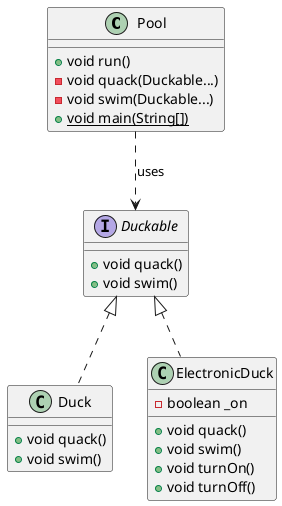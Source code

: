 @startuml

class Pool {
+ void run()
- void quack(Duckable...)
- void swim(Duckable...)
+ {static} void main(String[])
}
interface Duckable{
+ void quack()
+ void swim()
}
class Duck implements Duckable{
+ void quack()
+ void swim()
}
class ElectronicDuck implements Duckable {
- boolean _on
+ void quack()
+ void swim()
+ void turnOn()
+ void turnOff()
}

Pool ..> Duckable : uses

@enduml